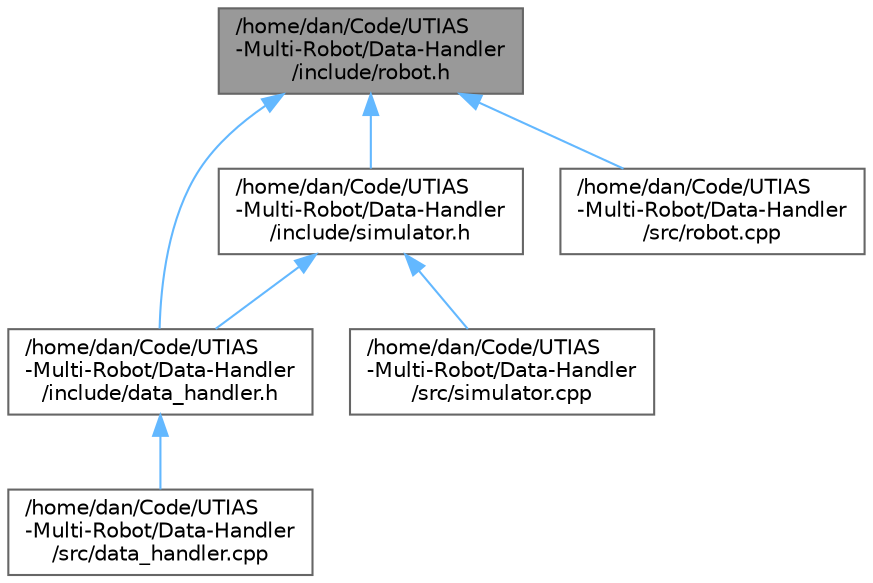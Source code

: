 digraph "/home/dan/Code/UTIAS-Multi-Robot/Data-Handler/include/robot.h"
{
 // LATEX_PDF_SIZE
  bgcolor="transparent";
  edge [fontname=Helvetica,fontsize=10,labelfontname=Helvetica,labelfontsize=10];
  node [fontname=Helvetica,fontsize=10,shape=box,height=0.2,width=0.4];
  Node1 [id="Node000001",label="/home/dan/Code/UTIAS\l-Multi-Robot/Data-Handler\l/include/robot.h",height=0.2,width=0.4,color="gray40", fillcolor="grey60", style="filled", fontcolor="black",tooltip="Header file of the Robot class."];
  Node1 -> Node2 [id="edge1_Node000001_Node000002",dir="back",color="steelblue1",style="solid",tooltip=" "];
  Node2 [id="Node000002",label="/home/dan/Code/UTIAS\l-Multi-Robot/Data-Handler\l/include/data_handler.h",height=0.2,width=0.4,color="grey40", fillcolor="white", style="filled",URL="$data__handler_8h.html",tooltip=" "];
  Node2 -> Node3 [id="edge2_Node000002_Node000003",dir="back",color="steelblue1",style="solid",tooltip=" "];
  Node3 [id="Node000003",label="/home/dan/Code/UTIAS\l-Multi-Robot/Data-Handler\l/src/data_handler.cpp",height=0.2,width=0.4,color="grey40", fillcolor="white", style="filled",URL="$data__handler_8cpp.html",tooltip=" "];
  Node1 -> Node4 [id="edge3_Node000001_Node000004",dir="back",color="steelblue1",style="solid",tooltip=" "];
  Node4 [id="Node000004",label="/home/dan/Code/UTIAS\l-Multi-Robot/Data-Handler\l/include/simulator.h",height=0.2,width=0.4,color="grey40", fillcolor="white", style="filled",URL="$simulator_8h.html",tooltip="Header file of the Simulator class,."];
  Node4 -> Node2 [id="edge4_Node000004_Node000002",dir="back",color="steelblue1",style="solid",tooltip=" "];
  Node4 -> Node5 [id="edge5_Node000004_Node000005",dir="back",color="steelblue1",style="solid",tooltip=" "];
  Node5 [id="Node000005",label="/home/dan/Code/UTIAS\l-Multi-Robot/Data-Handler\l/src/simulator.cpp",height=0.2,width=0.4,color="grey40", fillcolor="white", style="filled",URL="$simulator_8cpp.html",tooltip="Class implementation file responsible for simulating the data for multi-robot localisation and mappin..."];
  Node1 -> Node6 [id="edge6_Node000001_Node000006",dir="back",color="steelblue1",style="solid",tooltip=" "];
  Node6 [id="Node000006",label="/home/dan/Code/UTIAS\l-Multi-Robot/Data-Handler\l/src/robot.cpp",height=0.2,width=0.4,color="grey40", fillcolor="white", style="filled",URL="$robot_8cpp.html",tooltip="Class implementation file responsible for the robot datastructor."];
}
